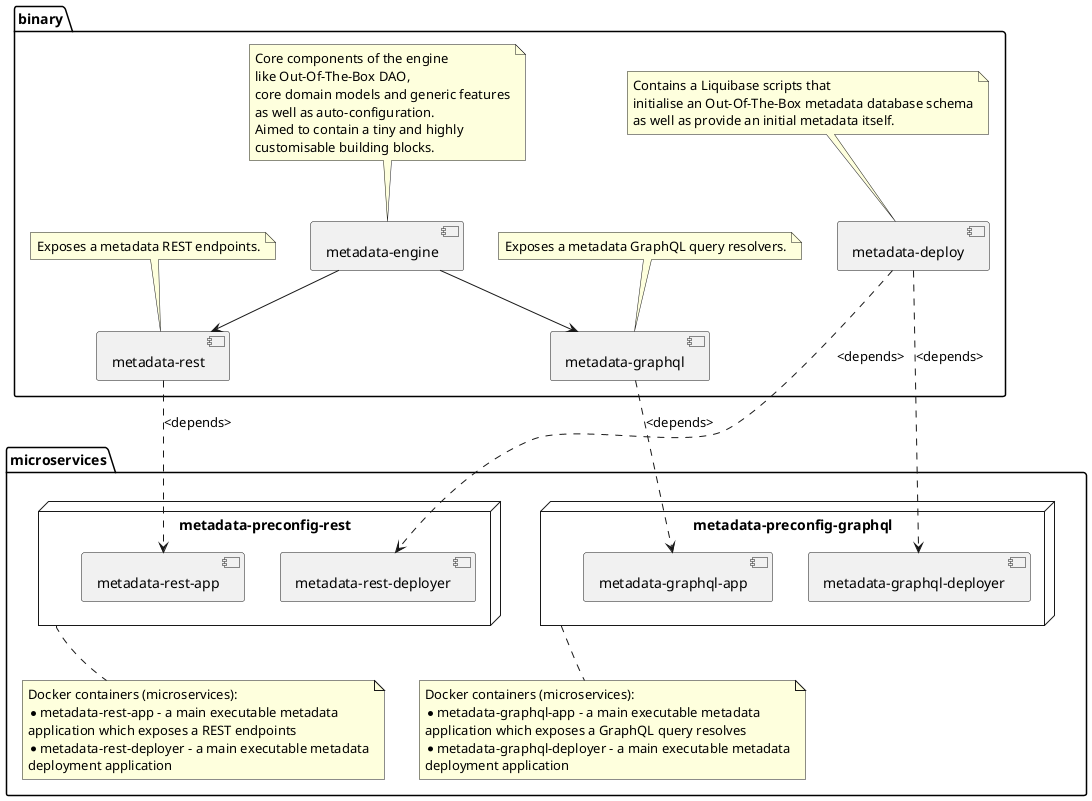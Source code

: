 @startuml

top to bottom direction

package binary {
  [metadata-deploy] as md
  note top of md
    Contains a Liquibase scripts that
    initialise an Out-Of-The-Box metadata database schema
    as well as provide an initial metadata itself.
  end note
  [metadata-engine] as me
  note top of me
    Core components of the engine
    like Out-Of-The-Box DAO,
    core domain models and generic features
    as well as auto-configuration.
    Aimed to contain a tiny and highly
    customisable building blocks.
  end note
  [metadata-rest] as mr
  note top of mr
    Exposes a metadata REST endpoints.
  end note
  [metadata-graphql] as mg
  note top of mg
    Exposes a metadata GraphQL query resolvers.
  end note
  me -down-> mr
  me -down-> mg
}

package microservices {
  node metadata-preconfig-rest as restnode {
    [metadata-rest-app] as mpr
    [metadata-rest-deployer] as mprd

    mr .down.> mpr: <depends>
    md .down.> mprd: <depends>
  }

  note bottom of restnode
    Docker containers (microservices):
    * metadata-rest-app - a main executable metadata
    application which exposes a REST endpoints
    * metadata-rest-deployer - a main executable metadata
    deployment application
  end note

  node metadata-preconfig-graphql as graphqlnode {
    [metadata-graphql-app] as mpg
    [metadata-graphql-deployer] as mpgd

    mg .down.> mpg: <depends>
    md .down.> mpgd: <depends>
  }

  note bottom of graphqlnode
    Docker containers (microservices):
    * metadata-graphql-app - a main executable metadata
    application which exposes a GraphQL query resolves
    * metadata-graphql-deployer - a main executable metadata
    deployment application
  end note
}

@enduml